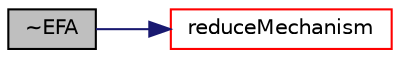 digraph "~EFA"
{
  bgcolor="transparent";
  edge [fontname="Helvetica",fontsize="10",labelfontname="Helvetica",labelfontsize="10"];
  node [fontname="Helvetica",fontsize="10",shape=record];
  rankdir="LR";
  Node6 [label="~EFA",height=0.2,width=0.4,color="black", fillcolor="grey75", style="filled", fontcolor="black"];
  Node6 -> Node7 [color="midnightblue",fontsize="10",style="solid",fontname="Helvetica"];
  Node7 [label="reduceMechanism",height=0.2,width=0.4,color="red",URL="$a31093.html#ab97a7154228c1656fe098928083bbc27",tooltip="Reduce the mechanism. "];
}
